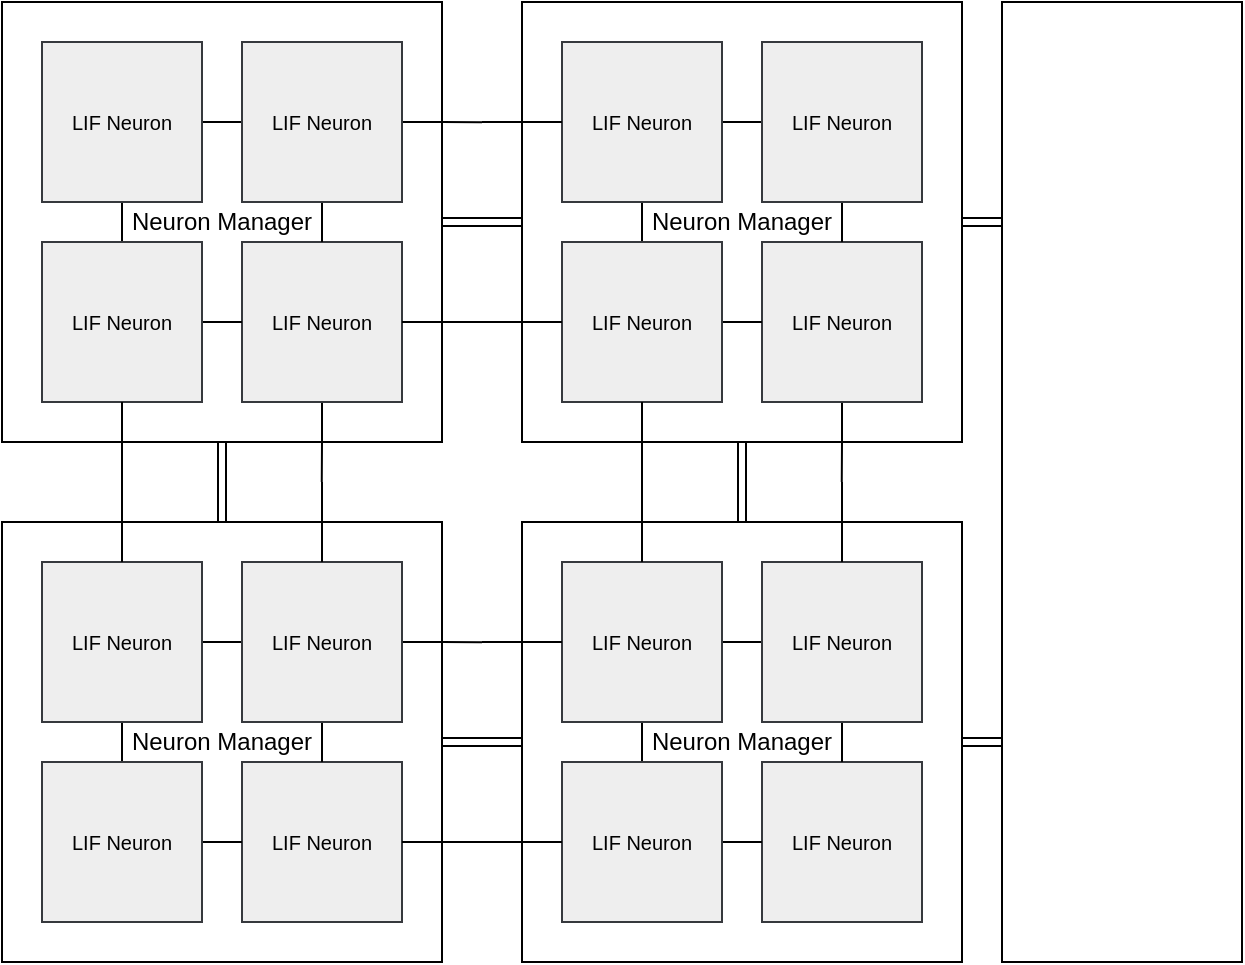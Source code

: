 <mxfile version="28.0.9">
  <diagram name="Page-1" id="Mw-keKYlOnwaFqAtt0Ky">
    <mxGraphModel dx="1644" dy="907" grid="1" gridSize="10" guides="1" tooltips="1" connect="1" arrows="1" fold="1" page="1" pageScale="1" pageWidth="850" pageHeight="1100" math="0" shadow="0">
      <root>
        <mxCell id="0" />
        <mxCell id="1" parent="0" />
        <mxCell id="A3I4oWgsdDmlfEpYmycM-127" style="edgeStyle=orthogonalEdgeStyle;rounded=0;orthogonalLoop=1;jettySize=auto;html=1;exitX=1;exitY=0.5;exitDx=0;exitDy=0;entryX=0;entryY=0.5;entryDx=0;entryDy=0;shape=link;" edge="1" parent="1" source="A3I4oWgsdDmlfEpYmycM-33" target="A3I4oWgsdDmlfEpYmycM-67">
          <mxGeometry relative="1" as="geometry" />
        </mxCell>
        <mxCell id="A3I4oWgsdDmlfEpYmycM-33" value="&lt;div&gt;Neuron Manager&lt;/div&gt;" style="whiteSpace=wrap;html=1;aspect=fixed;align=center;labelPosition=center;verticalLabelPosition=middle;verticalAlign=middle;" vertex="1" parent="1">
          <mxGeometry x="60" y="260" width="220" height="220" as="geometry" />
        </mxCell>
        <mxCell id="A3I4oWgsdDmlfEpYmycM-34" value="" style="whiteSpace=wrap;html=1;aspect=fixed;" vertex="1" parent="1">
          <mxGeometry x="80" y="280" width="80" height="80" as="geometry" />
        </mxCell>
        <mxCell id="A3I4oWgsdDmlfEpYmycM-35" value="" style="whiteSpace=wrap;html=1;aspect=fixed;" vertex="1" parent="1">
          <mxGeometry x="180" y="280" width="80" height="80" as="geometry" />
        </mxCell>
        <mxCell id="A3I4oWgsdDmlfEpYmycM-36" value="" style="whiteSpace=wrap;html=1;aspect=fixed;" vertex="1" parent="1">
          <mxGeometry x="80" y="380" width="80" height="80" as="geometry" />
        </mxCell>
        <mxCell id="A3I4oWgsdDmlfEpYmycM-37" style="edgeStyle=orthogonalEdgeStyle;rounded=0;orthogonalLoop=1;jettySize=auto;html=1;exitX=0.5;exitY=1;exitDx=0;exitDy=0;endArrow=none;endFill=0;" edge="1" parent="1" source="A3I4oWgsdDmlfEpYmycM-38">
          <mxGeometry relative="1" as="geometry">
            <mxPoint x="219.889" y="500" as="targetPoint" />
          </mxGeometry>
        </mxCell>
        <mxCell id="A3I4oWgsdDmlfEpYmycM-38" value="&lt;font style=&quot;font-size: 10px;&quot;&gt;LIF Neuron&lt;/font&gt;" style="whiteSpace=wrap;html=1;aspect=fixed;fillColor=#eeeeee;strokeColor=#36393d;" vertex="1" parent="1">
          <mxGeometry x="180" y="380" width="80" height="80" as="geometry" />
        </mxCell>
        <mxCell id="A3I4oWgsdDmlfEpYmycM-39" style="edgeStyle=orthogonalEdgeStyle;rounded=0;orthogonalLoop=1;jettySize=auto;html=1;exitX=1;exitY=0.5;exitDx=0;exitDy=0;entryX=0;entryY=0.5;entryDx=0;entryDy=0;endArrow=none;endFill=0;" edge="1" parent="1" source="A3I4oWgsdDmlfEpYmycM-41" target="A3I4oWgsdDmlfEpYmycM-44">
          <mxGeometry relative="1" as="geometry" />
        </mxCell>
        <mxCell id="A3I4oWgsdDmlfEpYmycM-40" style="edgeStyle=orthogonalEdgeStyle;rounded=0;orthogonalLoop=1;jettySize=auto;html=1;exitX=0.5;exitY=1;exitDx=0;exitDy=0;entryX=0.5;entryY=0;entryDx=0;entryDy=0;endArrow=none;endFill=0;" edge="1" parent="1" source="A3I4oWgsdDmlfEpYmycM-41" target="A3I4oWgsdDmlfEpYmycM-46">
          <mxGeometry relative="1" as="geometry" />
        </mxCell>
        <mxCell id="A3I4oWgsdDmlfEpYmycM-41" value="&lt;font style=&quot;font-size: 10px;&quot;&gt;LIF Neuron&lt;/font&gt;" style="whiteSpace=wrap;html=1;aspect=fixed;fillColor=#eeeeee;strokeColor=#36393d;" vertex="1" parent="1">
          <mxGeometry x="80" y="280" width="80" height="80" as="geometry" />
        </mxCell>
        <mxCell id="A3I4oWgsdDmlfEpYmycM-42" style="edgeStyle=orthogonalEdgeStyle;rounded=0;orthogonalLoop=1;jettySize=auto;html=1;exitX=0.5;exitY=1;exitDx=0;exitDy=0;entryX=0.5;entryY=0;entryDx=0;entryDy=0;endArrow=none;endFill=0;" edge="1" parent="1" source="A3I4oWgsdDmlfEpYmycM-44" target="A3I4oWgsdDmlfEpYmycM-38">
          <mxGeometry relative="1" as="geometry" />
        </mxCell>
        <mxCell id="A3I4oWgsdDmlfEpYmycM-43" style="edgeStyle=orthogonalEdgeStyle;rounded=0;orthogonalLoop=1;jettySize=auto;html=1;exitX=1;exitY=0.5;exitDx=0;exitDy=0;endArrow=none;endFill=0;" edge="1" parent="1" source="A3I4oWgsdDmlfEpYmycM-44">
          <mxGeometry relative="1" as="geometry">
            <mxPoint x="300.0" y="320.111" as="targetPoint" />
          </mxGeometry>
        </mxCell>
        <mxCell id="A3I4oWgsdDmlfEpYmycM-44" value="&lt;font style=&quot;font-size: 10px;&quot;&gt;LIF Neuron&lt;/font&gt;" style="whiteSpace=wrap;html=1;aspect=fixed;fillColor=#eeeeee;strokeColor=#36393d;" vertex="1" parent="1">
          <mxGeometry x="180" y="280" width="80" height="80" as="geometry" />
        </mxCell>
        <mxCell id="A3I4oWgsdDmlfEpYmycM-45" style="edgeStyle=orthogonalEdgeStyle;rounded=0;orthogonalLoop=1;jettySize=auto;html=1;exitX=1;exitY=0.5;exitDx=0;exitDy=0;entryX=0;entryY=0.5;entryDx=0;entryDy=0;endArrow=none;endFill=0;" edge="1" parent="1" source="A3I4oWgsdDmlfEpYmycM-46" target="A3I4oWgsdDmlfEpYmycM-38">
          <mxGeometry relative="1" as="geometry" />
        </mxCell>
        <mxCell id="A3I4oWgsdDmlfEpYmycM-46" value="&lt;font style=&quot;font-size: 10px;&quot;&gt;LIF Neuron&lt;/font&gt;" style="whiteSpace=wrap;html=1;aspect=fixed;fillColor=#eeeeee;strokeColor=#36393d;" vertex="1" parent="1">
          <mxGeometry x="80" y="380" width="80" height="80" as="geometry" />
        </mxCell>
        <mxCell id="A3I4oWgsdDmlfEpYmycM-51" value="" style="endArrow=none;html=1;rounded=0;exitX=1;exitY=0.5;exitDx=0;exitDy=0;edgeStyle=orthogonalEdgeStyle;" edge="1" parent="1" source="A3I4oWgsdDmlfEpYmycM-38">
          <mxGeometry width="50" height="50" relative="1" as="geometry">
            <mxPoint x="300" y="410" as="sourcePoint" />
            <mxPoint x="300" y="420" as="targetPoint" />
            <Array as="points">
              <mxPoint x="300" y="420" />
              <mxPoint x="300" y="420" />
            </Array>
          </mxGeometry>
        </mxCell>
        <mxCell id="A3I4oWgsdDmlfEpYmycM-52" value="" style="endArrow=none;html=1;rounded=0;edgeStyle=orthogonalEdgeStyle;" edge="1" parent="1">
          <mxGeometry width="50" height="50" relative="1" as="geometry">
            <mxPoint x="120" y="500" as="sourcePoint" />
            <mxPoint x="119.99" y="460" as="targetPoint" />
          </mxGeometry>
        </mxCell>
        <mxCell id="A3I4oWgsdDmlfEpYmycM-128" style="edgeStyle=orthogonalEdgeStyle;rounded=0;orthogonalLoop=1;jettySize=auto;html=1;exitX=0.5;exitY=1;exitDx=0;exitDy=0;shape=link;" edge="1" parent="1" source="A3I4oWgsdDmlfEpYmycM-67" target="A3I4oWgsdDmlfEpYmycM-107">
          <mxGeometry relative="1" as="geometry" />
        </mxCell>
        <mxCell id="A3I4oWgsdDmlfEpYmycM-67" value="&lt;div&gt;Neuron Manager&lt;/div&gt;" style="whiteSpace=wrap;html=1;aspect=fixed;align=center;labelPosition=center;verticalLabelPosition=middle;verticalAlign=middle;" vertex="1" parent="1">
          <mxGeometry x="320" y="260" width="220" height="220" as="geometry" />
        </mxCell>
        <mxCell id="A3I4oWgsdDmlfEpYmycM-68" value="" style="whiteSpace=wrap;html=1;aspect=fixed;" vertex="1" parent="1">
          <mxGeometry x="340" y="280" width="80" height="80" as="geometry" />
        </mxCell>
        <mxCell id="A3I4oWgsdDmlfEpYmycM-69" value="" style="whiteSpace=wrap;html=1;aspect=fixed;" vertex="1" parent="1">
          <mxGeometry x="440" y="280" width="80" height="80" as="geometry" />
        </mxCell>
        <mxCell id="A3I4oWgsdDmlfEpYmycM-70" value="" style="whiteSpace=wrap;html=1;aspect=fixed;" vertex="1" parent="1">
          <mxGeometry x="340" y="380" width="80" height="80" as="geometry" />
        </mxCell>
        <mxCell id="A3I4oWgsdDmlfEpYmycM-71" style="edgeStyle=orthogonalEdgeStyle;rounded=0;orthogonalLoop=1;jettySize=auto;html=1;exitX=0.5;exitY=1;exitDx=0;exitDy=0;endArrow=none;endFill=0;" edge="1" source="A3I4oWgsdDmlfEpYmycM-72" parent="1">
          <mxGeometry relative="1" as="geometry">
            <mxPoint x="479.889" y="500" as="targetPoint" />
          </mxGeometry>
        </mxCell>
        <mxCell id="A3I4oWgsdDmlfEpYmycM-72" value="&lt;font style=&quot;font-size: 10px;&quot;&gt;LIF Neuron&lt;/font&gt;" style="whiteSpace=wrap;html=1;aspect=fixed;fillColor=#eeeeee;strokeColor=#36393d;" vertex="1" parent="1">
          <mxGeometry x="440" y="380" width="80" height="80" as="geometry" />
        </mxCell>
        <mxCell id="A3I4oWgsdDmlfEpYmycM-73" style="edgeStyle=orthogonalEdgeStyle;rounded=0;orthogonalLoop=1;jettySize=auto;html=1;exitX=1;exitY=0.5;exitDx=0;exitDy=0;entryX=0;entryY=0.5;entryDx=0;entryDy=0;endArrow=none;endFill=0;" edge="1" source="A3I4oWgsdDmlfEpYmycM-75" target="A3I4oWgsdDmlfEpYmycM-78" parent="1">
          <mxGeometry relative="1" as="geometry" />
        </mxCell>
        <mxCell id="A3I4oWgsdDmlfEpYmycM-74" style="edgeStyle=orthogonalEdgeStyle;rounded=0;orthogonalLoop=1;jettySize=auto;html=1;exitX=0.5;exitY=1;exitDx=0;exitDy=0;entryX=0.5;entryY=0;entryDx=0;entryDy=0;endArrow=none;endFill=0;" edge="1" source="A3I4oWgsdDmlfEpYmycM-75" target="A3I4oWgsdDmlfEpYmycM-80" parent="1">
          <mxGeometry relative="1" as="geometry" />
        </mxCell>
        <mxCell id="A3I4oWgsdDmlfEpYmycM-75" value="&lt;font style=&quot;font-size: 10px;&quot;&gt;LIF Neuron&lt;/font&gt;" style="whiteSpace=wrap;html=1;aspect=fixed;fillColor=#eeeeee;strokeColor=#36393d;" vertex="1" parent="1">
          <mxGeometry x="340" y="280" width="80" height="80" as="geometry" />
        </mxCell>
        <mxCell id="A3I4oWgsdDmlfEpYmycM-76" style="edgeStyle=orthogonalEdgeStyle;rounded=0;orthogonalLoop=1;jettySize=auto;html=1;exitX=0.5;exitY=1;exitDx=0;exitDy=0;entryX=0.5;entryY=0;entryDx=0;entryDy=0;endArrow=none;endFill=0;" edge="1" source="A3I4oWgsdDmlfEpYmycM-78" target="A3I4oWgsdDmlfEpYmycM-72" parent="1">
          <mxGeometry relative="1" as="geometry" />
        </mxCell>
        <mxCell id="A3I4oWgsdDmlfEpYmycM-78" value="&lt;font style=&quot;font-size: 10px;&quot;&gt;LIF Neuron&lt;/font&gt;" style="whiteSpace=wrap;html=1;aspect=fixed;fillColor=#eeeeee;strokeColor=#36393d;" vertex="1" parent="1">
          <mxGeometry x="440" y="280" width="80" height="80" as="geometry" />
        </mxCell>
        <mxCell id="A3I4oWgsdDmlfEpYmycM-79" style="edgeStyle=orthogonalEdgeStyle;rounded=0;orthogonalLoop=1;jettySize=auto;html=1;exitX=1;exitY=0.5;exitDx=0;exitDy=0;entryX=0;entryY=0.5;entryDx=0;entryDy=0;endArrow=none;endFill=0;" edge="1" source="A3I4oWgsdDmlfEpYmycM-80" target="A3I4oWgsdDmlfEpYmycM-72" parent="1">
          <mxGeometry relative="1" as="geometry" />
        </mxCell>
        <mxCell id="A3I4oWgsdDmlfEpYmycM-80" value="&lt;font style=&quot;font-size: 10px;&quot;&gt;LIF Neuron&lt;/font&gt;" style="whiteSpace=wrap;html=1;aspect=fixed;fillColor=#eeeeee;strokeColor=#36393d;" vertex="1" parent="1">
          <mxGeometry x="340" y="380" width="80" height="80" as="geometry" />
        </mxCell>
        <mxCell id="A3I4oWgsdDmlfEpYmycM-83" value="" style="endArrow=none;html=1;rounded=0;entryX=0;entryY=0.5;entryDx=0;entryDy=0;edgeStyle=orthogonalEdgeStyle;" edge="1" target="A3I4oWgsdDmlfEpYmycM-75" parent="1">
          <mxGeometry width="50" height="50" relative="1" as="geometry">
            <mxPoint x="300" y="320" as="sourcePoint" />
            <mxPoint x="260" y="310" as="targetPoint" />
            <Array as="points">
              <mxPoint x="306" y="320" />
              <mxPoint x="306" y="320" />
            </Array>
          </mxGeometry>
        </mxCell>
        <mxCell id="A3I4oWgsdDmlfEpYmycM-84" value="" style="endArrow=none;html=1;rounded=0;entryX=0;entryY=0.5;entryDx=0;entryDy=0;edgeStyle=orthogonalEdgeStyle;" edge="1" target="A3I4oWgsdDmlfEpYmycM-80" parent="1">
          <mxGeometry width="50" height="50" relative="1" as="geometry">
            <mxPoint x="300" y="420" as="sourcePoint" />
            <mxPoint x="270" y="410" as="targetPoint" />
            <Array as="points">
              <mxPoint x="310" y="420" />
              <mxPoint x="310" y="420" />
            </Array>
          </mxGeometry>
        </mxCell>
        <mxCell id="A3I4oWgsdDmlfEpYmycM-86" value="" style="endArrow=none;html=1;rounded=0;edgeStyle=orthogonalEdgeStyle;" edge="1" parent="1">
          <mxGeometry width="50" height="50" relative="1" as="geometry">
            <mxPoint x="380" y="500" as="sourcePoint" />
            <mxPoint x="379.99" y="460" as="targetPoint" />
          </mxGeometry>
        </mxCell>
        <mxCell id="A3I4oWgsdDmlfEpYmycM-129" style="edgeStyle=orthogonalEdgeStyle;rounded=0;orthogonalLoop=1;jettySize=auto;html=1;exitX=1;exitY=0.5;exitDx=0;exitDy=0;entryX=0;entryY=0.5;entryDx=0;entryDy=0;shape=link;" edge="1" parent="1" source="A3I4oWgsdDmlfEpYmycM-87" target="A3I4oWgsdDmlfEpYmycM-107">
          <mxGeometry relative="1" as="geometry" />
        </mxCell>
        <mxCell id="A3I4oWgsdDmlfEpYmycM-130" style="edgeStyle=orthogonalEdgeStyle;rounded=0;orthogonalLoop=1;jettySize=auto;html=1;exitX=0.5;exitY=0;exitDx=0;exitDy=0;entryX=0.5;entryY=1;entryDx=0;entryDy=0;shape=link;" edge="1" parent="1" source="A3I4oWgsdDmlfEpYmycM-87" target="A3I4oWgsdDmlfEpYmycM-33">
          <mxGeometry relative="1" as="geometry" />
        </mxCell>
        <mxCell id="A3I4oWgsdDmlfEpYmycM-87" value="&lt;div&gt;Neuron Manager&lt;/div&gt;" style="whiteSpace=wrap;html=1;aspect=fixed;align=center;labelPosition=center;verticalLabelPosition=middle;verticalAlign=middle;" vertex="1" parent="1">
          <mxGeometry x="60" y="520" width="220" height="220" as="geometry" />
        </mxCell>
        <mxCell id="A3I4oWgsdDmlfEpYmycM-88" value="" style="whiteSpace=wrap;html=1;aspect=fixed;" vertex="1" parent="1">
          <mxGeometry x="80" y="540" width="80" height="80" as="geometry" />
        </mxCell>
        <mxCell id="A3I4oWgsdDmlfEpYmycM-89" value="" style="whiteSpace=wrap;html=1;aspect=fixed;" vertex="1" parent="1">
          <mxGeometry x="180" y="540" width="80" height="80" as="geometry" />
        </mxCell>
        <mxCell id="A3I4oWgsdDmlfEpYmycM-90" value="" style="whiteSpace=wrap;html=1;aspect=fixed;" vertex="1" parent="1">
          <mxGeometry x="80" y="640" width="80" height="80" as="geometry" />
        </mxCell>
        <mxCell id="A3I4oWgsdDmlfEpYmycM-92" value="&lt;font style=&quot;font-size: 10px;&quot;&gt;LIF Neuron&lt;/font&gt;" style="whiteSpace=wrap;html=1;aspect=fixed;fillColor=#eeeeee;strokeColor=#36393d;" vertex="1" parent="1">
          <mxGeometry x="180" y="640" width="80" height="80" as="geometry" />
        </mxCell>
        <mxCell id="A3I4oWgsdDmlfEpYmycM-93" style="edgeStyle=orthogonalEdgeStyle;rounded=0;orthogonalLoop=1;jettySize=auto;html=1;exitX=1;exitY=0.5;exitDx=0;exitDy=0;entryX=0;entryY=0.5;entryDx=0;entryDy=0;endArrow=none;endFill=0;" edge="1" source="A3I4oWgsdDmlfEpYmycM-95" target="A3I4oWgsdDmlfEpYmycM-98" parent="1">
          <mxGeometry relative="1" as="geometry" />
        </mxCell>
        <mxCell id="A3I4oWgsdDmlfEpYmycM-94" style="edgeStyle=orthogonalEdgeStyle;rounded=0;orthogonalLoop=1;jettySize=auto;html=1;exitX=0.5;exitY=1;exitDx=0;exitDy=0;entryX=0.5;entryY=0;entryDx=0;entryDy=0;endArrow=none;endFill=0;" edge="1" source="A3I4oWgsdDmlfEpYmycM-95" target="A3I4oWgsdDmlfEpYmycM-100" parent="1">
          <mxGeometry relative="1" as="geometry" />
        </mxCell>
        <mxCell id="A3I4oWgsdDmlfEpYmycM-95" value="&lt;font style=&quot;font-size: 10px;&quot;&gt;LIF Neuron&lt;/font&gt;" style="whiteSpace=wrap;html=1;aspect=fixed;fillColor=#eeeeee;strokeColor=#36393d;" vertex="1" parent="1">
          <mxGeometry x="80" y="540" width="80" height="80" as="geometry" />
        </mxCell>
        <mxCell id="A3I4oWgsdDmlfEpYmycM-96" style="edgeStyle=orthogonalEdgeStyle;rounded=0;orthogonalLoop=1;jettySize=auto;html=1;exitX=0.5;exitY=1;exitDx=0;exitDy=0;entryX=0.5;entryY=0;entryDx=0;entryDy=0;endArrow=none;endFill=0;" edge="1" source="A3I4oWgsdDmlfEpYmycM-98" target="A3I4oWgsdDmlfEpYmycM-92" parent="1">
          <mxGeometry relative="1" as="geometry" />
        </mxCell>
        <mxCell id="A3I4oWgsdDmlfEpYmycM-97" style="edgeStyle=orthogonalEdgeStyle;rounded=0;orthogonalLoop=1;jettySize=auto;html=1;exitX=1;exitY=0.5;exitDx=0;exitDy=0;endArrow=none;endFill=0;" edge="1" source="A3I4oWgsdDmlfEpYmycM-98" parent="1">
          <mxGeometry relative="1" as="geometry">
            <mxPoint x="300.0" y="580.111" as="targetPoint" />
          </mxGeometry>
        </mxCell>
        <mxCell id="A3I4oWgsdDmlfEpYmycM-98" value="&lt;font style=&quot;font-size: 10px;&quot;&gt;LIF Neuron&lt;/font&gt;" style="whiteSpace=wrap;html=1;aspect=fixed;fillColor=#eeeeee;strokeColor=#36393d;" vertex="1" parent="1">
          <mxGeometry x="180" y="540" width="80" height="80" as="geometry" />
        </mxCell>
        <mxCell id="A3I4oWgsdDmlfEpYmycM-99" style="edgeStyle=orthogonalEdgeStyle;rounded=0;orthogonalLoop=1;jettySize=auto;html=1;exitX=1;exitY=0.5;exitDx=0;exitDy=0;entryX=0;entryY=0.5;entryDx=0;entryDy=0;endArrow=none;endFill=0;" edge="1" source="A3I4oWgsdDmlfEpYmycM-100" target="A3I4oWgsdDmlfEpYmycM-92" parent="1">
          <mxGeometry relative="1" as="geometry" />
        </mxCell>
        <mxCell id="A3I4oWgsdDmlfEpYmycM-100" value="&lt;font style=&quot;font-size: 10px;&quot;&gt;LIF Neuron&lt;/font&gt;" style="whiteSpace=wrap;html=1;aspect=fixed;fillColor=#eeeeee;strokeColor=#36393d;" vertex="1" parent="1">
          <mxGeometry x="80" y="640" width="80" height="80" as="geometry" />
        </mxCell>
        <mxCell id="A3I4oWgsdDmlfEpYmycM-101" value="" style="endArrow=none;html=1;rounded=0;exitX=0.5;exitY=0;exitDx=0;exitDy=0;edgeStyle=orthogonalEdgeStyle;" edge="1" source="A3I4oWgsdDmlfEpYmycM-95" parent="1">
          <mxGeometry width="50" height="50" relative="1" as="geometry">
            <mxPoint x="110" y="490" as="sourcePoint" />
            <mxPoint x="120" y="500" as="targetPoint" />
          </mxGeometry>
        </mxCell>
        <mxCell id="A3I4oWgsdDmlfEpYmycM-102" value="" style="endArrow=none;html=1;rounded=0;exitX=0.5;exitY=0;exitDx=0;exitDy=0;edgeStyle=orthogonalEdgeStyle;" edge="1" source="A3I4oWgsdDmlfEpYmycM-98" parent="1">
          <mxGeometry width="50" height="50" relative="1" as="geometry">
            <mxPoint x="219.75" y="540" as="sourcePoint" />
            <mxPoint x="220" y="500" as="targetPoint" />
            <Array as="points">
              <mxPoint x="220" y="510" />
              <mxPoint x="220" y="510" />
            </Array>
          </mxGeometry>
        </mxCell>
        <mxCell id="A3I4oWgsdDmlfEpYmycM-105" value="" style="endArrow=none;html=1;rounded=0;exitX=1;exitY=0.5;exitDx=0;exitDy=0;edgeStyle=orthogonalEdgeStyle;" edge="1" source="A3I4oWgsdDmlfEpYmycM-92" parent="1">
          <mxGeometry width="50" height="50" relative="1" as="geometry">
            <mxPoint x="300" y="670" as="sourcePoint" />
            <mxPoint x="300" y="680" as="targetPoint" />
            <Array as="points">
              <mxPoint x="300" y="680" />
              <mxPoint x="300" y="680" />
            </Array>
          </mxGeometry>
        </mxCell>
        <mxCell id="A3I4oWgsdDmlfEpYmycM-107" value="&lt;div&gt;Neuron Manager&lt;/div&gt;" style="whiteSpace=wrap;html=1;aspect=fixed;align=center;labelPosition=center;verticalLabelPosition=middle;verticalAlign=middle;" vertex="1" parent="1">
          <mxGeometry x="320" y="520" width="220" height="220" as="geometry" />
        </mxCell>
        <mxCell id="A3I4oWgsdDmlfEpYmycM-108" value="" style="whiteSpace=wrap;html=1;aspect=fixed;" vertex="1" parent="1">
          <mxGeometry x="340" y="540" width="80" height="80" as="geometry" />
        </mxCell>
        <mxCell id="A3I4oWgsdDmlfEpYmycM-109" value="" style="whiteSpace=wrap;html=1;aspect=fixed;" vertex="1" parent="1">
          <mxGeometry x="440" y="540" width="80" height="80" as="geometry" />
        </mxCell>
        <mxCell id="A3I4oWgsdDmlfEpYmycM-110" value="" style="whiteSpace=wrap;html=1;aspect=fixed;" vertex="1" parent="1">
          <mxGeometry x="340" y="640" width="80" height="80" as="geometry" />
        </mxCell>
        <mxCell id="A3I4oWgsdDmlfEpYmycM-112" value="&lt;font style=&quot;font-size: 10px;&quot;&gt;LIF Neuron&lt;/font&gt;" style="whiteSpace=wrap;html=1;aspect=fixed;fillColor=#eeeeee;strokeColor=#36393d;" vertex="1" parent="1">
          <mxGeometry x="440" y="640" width="80" height="80" as="geometry" />
        </mxCell>
        <mxCell id="A3I4oWgsdDmlfEpYmycM-113" style="edgeStyle=orthogonalEdgeStyle;rounded=0;orthogonalLoop=1;jettySize=auto;html=1;exitX=1;exitY=0.5;exitDx=0;exitDy=0;entryX=0;entryY=0.5;entryDx=0;entryDy=0;endArrow=none;endFill=0;" edge="1" source="A3I4oWgsdDmlfEpYmycM-115" target="A3I4oWgsdDmlfEpYmycM-118" parent="1">
          <mxGeometry relative="1" as="geometry" />
        </mxCell>
        <mxCell id="A3I4oWgsdDmlfEpYmycM-114" style="edgeStyle=orthogonalEdgeStyle;rounded=0;orthogonalLoop=1;jettySize=auto;html=1;exitX=0.5;exitY=1;exitDx=0;exitDy=0;entryX=0.5;entryY=0;entryDx=0;entryDy=0;endArrow=none;endFill=0;" edge="1" source="A3I4oWgsdDmlfEpYmycM-115" target="A3I4oWgsdDmlfEpYmycM-120" parent="1">
          <mxGeometry relative="1" as="geometry" />
        </mxCell>
        <mxCell id="A3I4oWgsdDmlfEpYmycM-115" value="&lt;font style=&quot;font-size: 10px;&quot;&gt;LIF Neuron&lt;/font&gt;" style="whiteSpace=wrap;html=1;aspect=fixed;fillColor=#eeeeee;strokeColor=#36393d;" vertex="1" parent="1">
          <mxGeometry x="340" y="540" width="80" height="80" as="geometry" />
        </mxCell>
        <mxCell id="A3I4oWgsdDmlfEpYmycM-116" style="edgeStyle=orthogonalEdgeStyle;rounded=0;orthogonalLoop=1;jettySize=auto;html=1;exitX=0.5;exitY=1;exitDx=0;exitDy=0;entryX=0.5;entryY=0;entryDx=0;entryDy=0;endArrow=none;endFill=0;" edge="1" source="A3I4oWgsdDmlfEpYmycM-118" target="A3I4oWgsdDmlfEpYmycM-112" parent="1">
          <mxGeometry relative="1" as="geometry" />
        </mxCell>
        <mxCell id="A3I4oWgsdDmlfEpYmycM-118" value="&lt;font style=&quot;font-size: 10px;&quot;&gt;LIF Neuron&lt;/font&gt;" style="whiteSpace=wrap;html=1;aspect=fixed;fillColor=#eeeeee;strokeColor=#36393d;" vertex="1" parent="1">
          <mxGeometry x="440" y="540" width="80" height="80" as="geometry" />
        </mxCell>
        <mxCell id="A3I4oWgsdDmlfEpYmycM-119" style="edgeStyle=orthogonalEdgeStyle;rounded=0;orthogonalLoop=1;jettySize=auto;html=1;exitX=1;exitY=0.5;exitDx=0;exitDy=0;entryX=0;entryY=0.5;entryDx=0;entryDy=0;endArrow=none;endFill=0;" edge="1" source="A3I4oWgsdDmlfEpYmycM-120" target="A3I4oWgsdDmlfEpYmycM-112" parent="1">
          <mxGeometry relative="1" as="geometry" />
        </mxCell>
        <mxCell id="A3I4oWgsdDmlfEpYmycM-120" value="&lt;font style=&quot;font-size: 10px;&quot;&gt;LIF Neuron&lt;/font&gt;" style="whiteSpace=wrap;html=1;aspect=fixed;fillColor=#eeeeee;strokeColor=#36393d;" vertex="1" parent="1">
          <mxGeometry x="340" y="640" width="80" height="80" as="geometry" />
        </mxCell>
        <mxCell id="A3I4oWgsdDmlfEpYmycM-121" value="" style="endArrow=none;html=1;rounded=0;exitX=0.5;exitY=0;exitDx=0;exitDy=0;edgeStyle=orthogonalEdgeStyle;" edge="1" source="A3I4oWgsdDmlfEpYmycM-115" parent="1">
          <mxGeometry width="50" height="50" relative="1" as="geometry">
            <mxPoint x="370" y="490" as="sourcePoint" />
            <mxPoint x="380" y="500" as="targetPoint" />
          </mxGeometry>
        </mxCell>
        <mxCell id="A3I4oWgsdDmlfEpYmycM-122" value="" style="endArrow=none;html=1;rounded=0;exitX=0.5;exitY=0;exitDx=0;exitDy=0;edgeStyle=orthogonalEdgeStyle;" edge="1" source="A3I4oWgsdDmlfEpYmycM-118" parent="1">
          <mxGeometry width="50" height="50" relative="1" as="geometry">
            <mxPoint x="479.75" y="540" as="sourcePoint" />
            <mxPoint x="480" y="500" as="targetPoint" />
            <Array as="points">
              <mxPoint x="480" y="510" />
              <mxPoint x="480" y="510" />
            </Array>
          </mxGeometry>
        </mxCell>
        <mxCell id="A3I4oWgsdDmlfEpYmycM-123" value="" style="endArrow=none;html=1;rounded=0;entryX=0;entryY=0.5;entryDx=0;entryDy=0;edgeStyle=orthogonalEdgeStyle;" edge="1" target="A3I4oWgsdDmlfEpYmycM-115" parent="1">
          <mxGeometry width="50" height="50" relative="1" as="geometry">
            <mxPoint x="300" y="580" as="sourcePoint" />
            <mxPoint x="260" y="570" as="targetPoint" />
            <Array as="points">
              <mxPoint x="306" y="580" />
              <mxPoint x="306" y="580" />
            </Array>
          </mxGeometry>
        </mxCell>
        <mxCell id="A3I4oWgsdDmlfEpYmycM-124" value="" style="endArrow=none;html=1;rounded=0;entryX=0;entryY=0.5;entryDx=0;entryDy=0;edgeStyle=orthogonalEdgeStyle;" edge="1" target="A3I4oWgsdDmlfEpYmycM-120" parent="1">
          <mxGeometry width="50" height="50" relative="1" as="geometry">
            <mxPoint x="300" y="680" as="sourcePoint" />
            <mxPoint x="270" y="670" as="targetPoint" />
            <Array as="points">
              <mxPoint x="310" y="680" />
              <mxPoint x="310" y="680" />
            </Array>
          </mxGeometry>
        </mxCell>
        <mxCell id="A3I4oWgsdDmlfEpYmycM-131" value="" style="rounded=0;whiteSpace=wrap;html=1;" vertex="1" parent="1">
          <mxGeometry x="560" y="260" width="120" height="480" as="geometry" />
        </mxCell>
        <mxCell id="A3I4oWgsdDmlfEpYmycM-132" style="edgeStyle=orthogonalEdgeStyle;rounded=0;orthogonalLoop=1;jettySize=auto;html=1;exitX=1;exitY=0.5;exitDx=0;exitDy=0;entryX=0.002;entryY=0.228;entryDx=0;entryDy=0;entryPerimeter=0;shape=link;" edge="1" parent="1" source="A3I4oWgsdDmlfEpYmycM-67" target="A3I4oWgsdDmlfEpYmycM-131">
          <mxGeometry relative="1" as="geometry" />
        </mxCell>
        <mxCell id="A3I4oWgsdDmlfEpYmycM-133" style="edgeStyle=orthogonalEdgeStyle;rounded=0;orthogonalLoop=1;jettySize=auto;html=1;exitX=1;exitY=0.5;exitDx=0;exitDy=0;entryX=0.003;entryY=0.772;entryDx=0;entryDy=0;entryPerimeter=0;shape=link;" edge="1" parent="1" source="A3I4oWgsdDmlfEpYmycM-107" target="A3I4oWgsdDmlfEpYmycM-131">
          <mxGeometry relative="1" as="geometry" />
        </mxCell>
      </root>
    </mxGraphModel>
  </diagram>
</mxfile>
